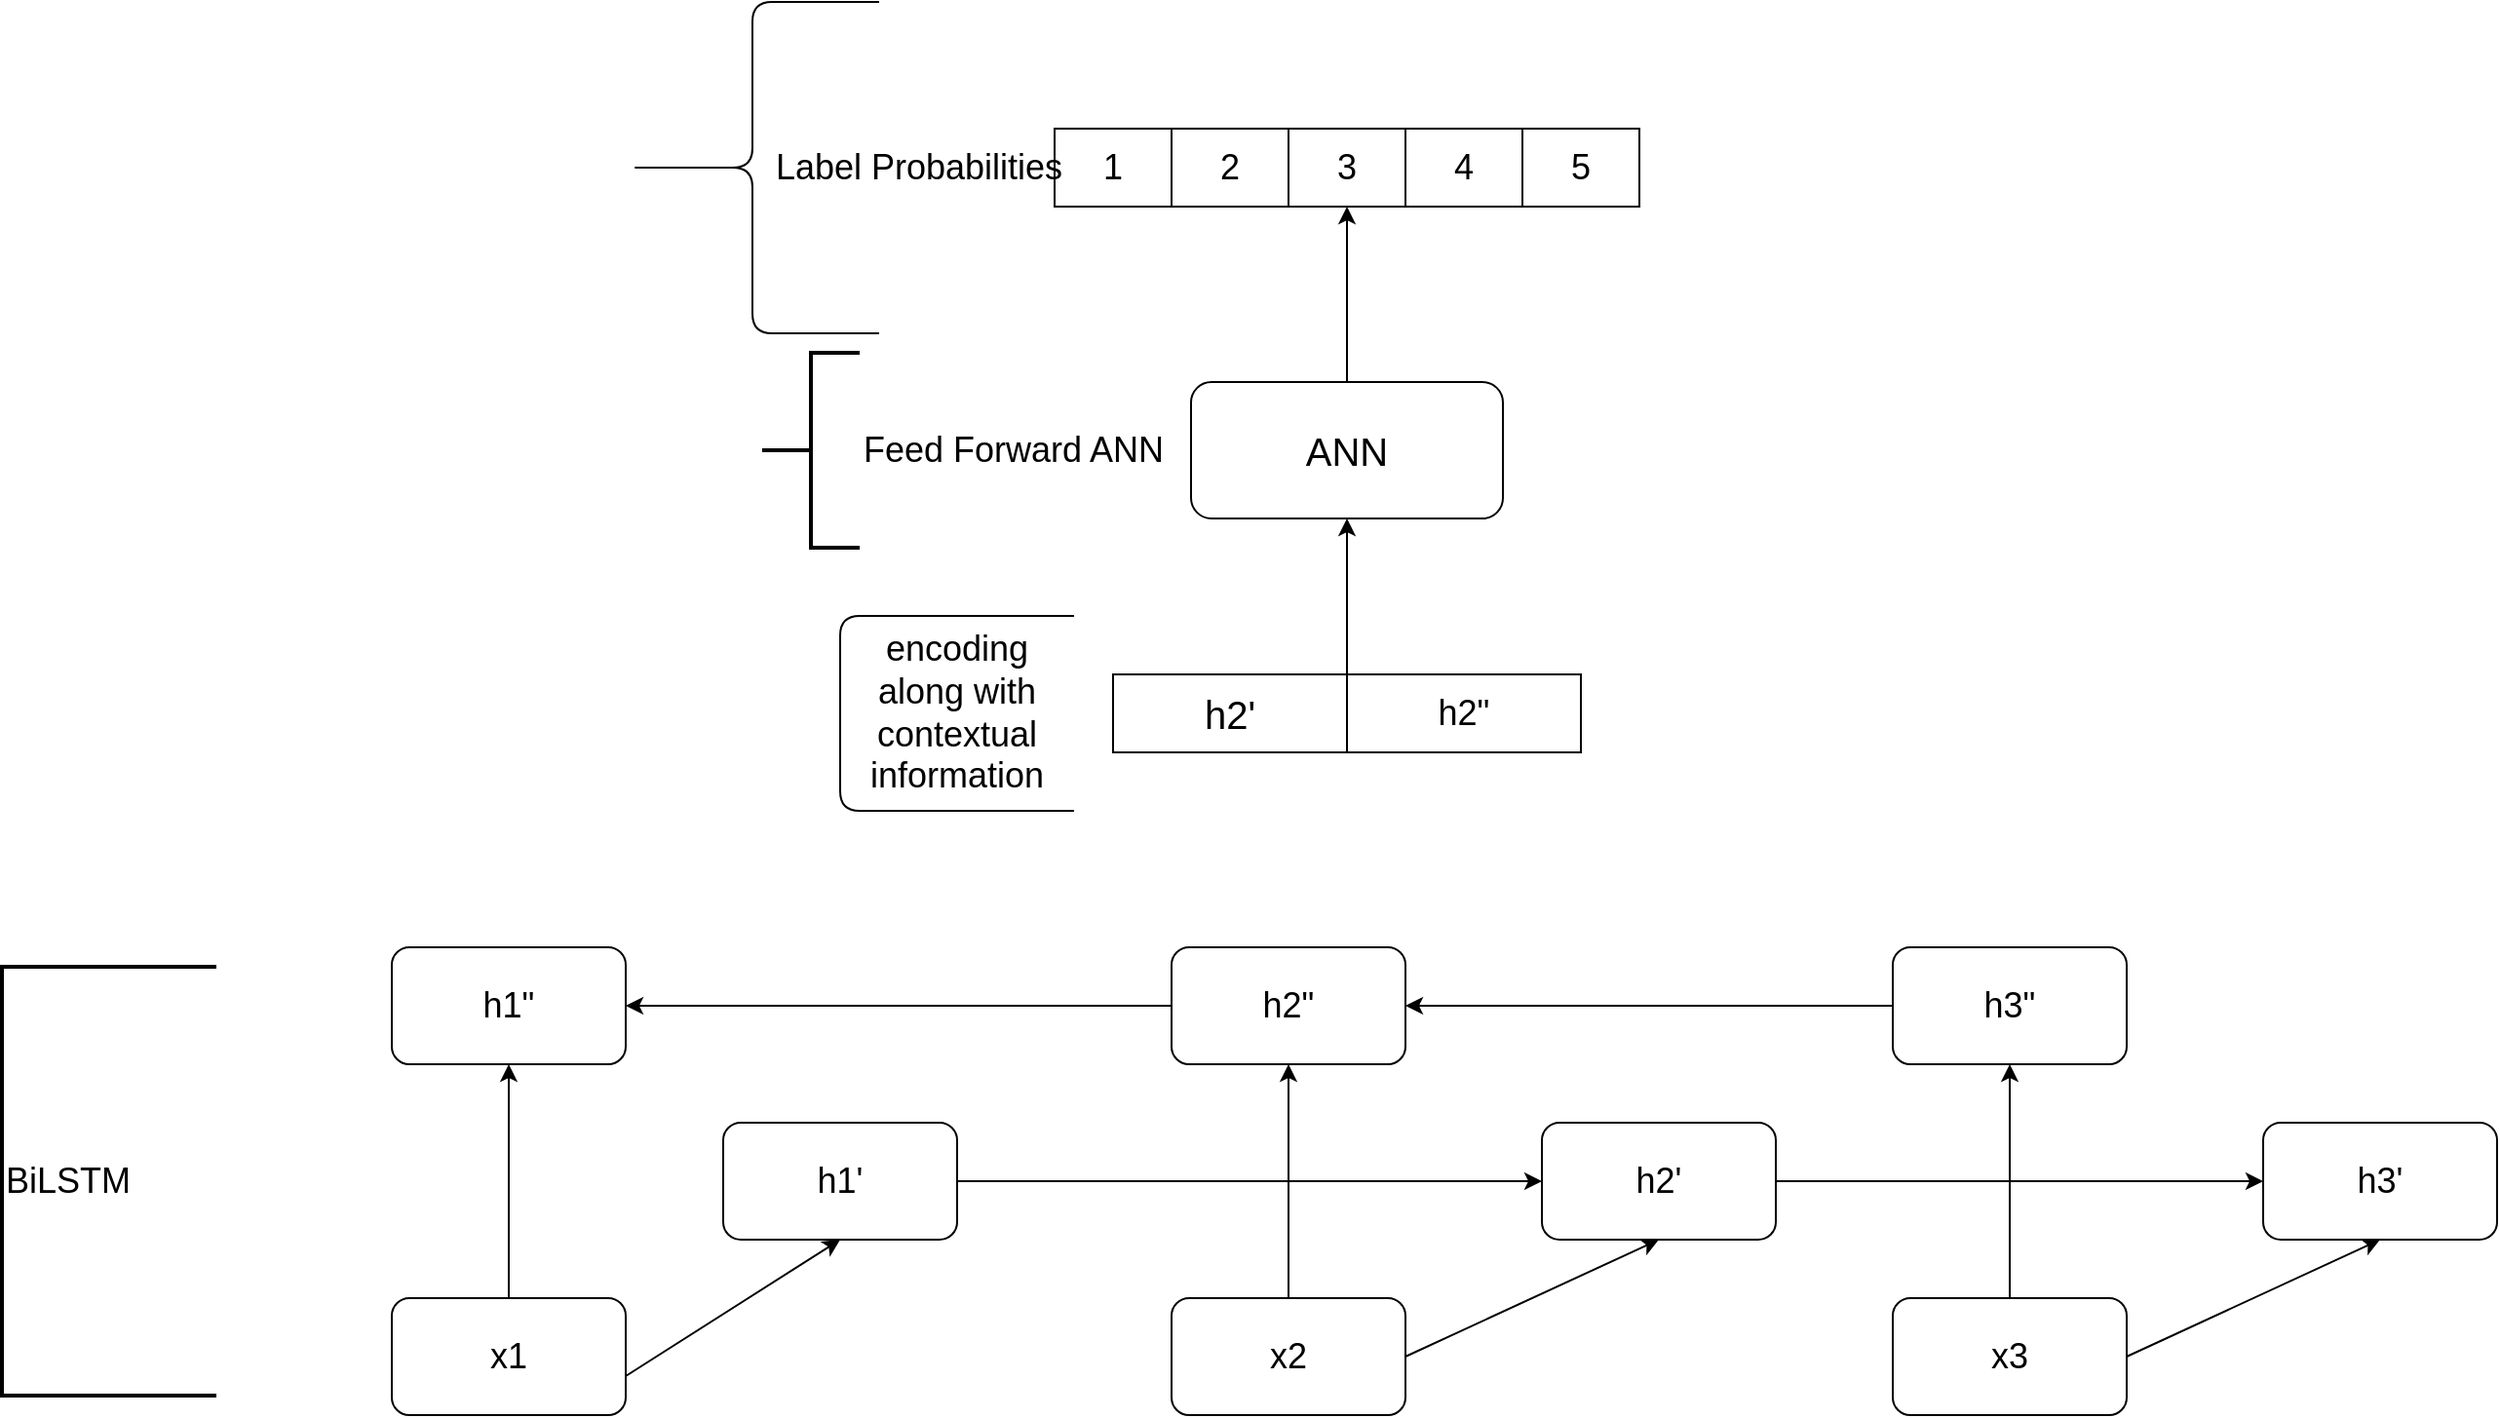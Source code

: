 <mxfile version="14.4.3" type="github">
  <diagram id="C5RBs43oDa-KdzZeNtuy" name="Page-1">
    <mxGraphModel dx="2957" dy="4020" grid="1" gridSize="10" guides="1" tooltips="1" connect="1" arrows="1" fold="1" page="1" pageScale="1" pageWidth="827" pageHeight="1169" math="0" shadow="0">
      <root>
        <mxCell id="WIyWlLk6GJQsqaUBKTNV-0" />
        <mxCell id="WIyWlLk6GJQsqaUBKTNV-1" parent="WIyWlLk6GJQsqaUBKTNV-0" />
        <mxCell id="_lFFnZ2sz5i3fzq-hsp4-139" value="&lt;font style=&quot;font-size: 18px&quot;&gt;x1&lt;/font&gt;" style="rounded=1;whiteSpace=wrap;html=1;" vertex="1" parent="WIyWlLk6GJQsqaUBKTNV-1">
          <mxGeometry x="30" y="720" width="120" height="60" as="geometry" />
        </mxCell>
        <mxCell id="_lFFnZ2sz5i3fzq-hsp4-140" value="&lt;font style=&quot;font-size: 18px&quot;&gt;h1&quot;&lt;/font&gt;" style="rounded=1;whiteSpace=wrap;html=1;" vertex="1" parent="WIyWlLk6GJQsqaUBKTNV-1">
          <mxGeometry x="30" y="540" width="120" height="60" as="geometry" />
        </mxCell>
        <mxCell id="_lFFnZ2sz5i3fzq-hsp4-141" value="&lt;font style=&quot;font-size: 18px&quot;&gt;h1&#39;&lt;/font&gt;" style="rounded=1;whiteSpace=wrap;html=1;" vertex="1" parent="WIyWlLk6GJQsqaUBKTNV-1">
          <mxGeometry x="200" y="630" width="120" height="60" as="geometry" />
        </mxCell>
        <mxCell id="_lFFnZ2sz5i3fzq-hsp4-142" value="&lt;font style=&quot;font-size: 18px&quot;&gt;h2&quot;&lt;/font&gt;" style="rounded=1;whiteSpace=wrap;html=1;" vertex="1" parent="WIyWlLk6GJQsqaUBKTNV-1">
          <mxGeometry x="430" y="540" width="120" height="60" as="geometry" />
        </mxCell>
        <mxCell id="_lFFnZ2sz5i3fzq-hsp4-143" value="&lt;font style=&quot;font-size: 18px&quot;&gt;h2&#39;&lt;/font&gt;" style="rounded=1;whiteSpace=wrap;html=1;" vertex="1" parent="WIyWlLk6GJQsqaUBKTNV-1">
          <mxGeometry x="620" y="630" width="120" height="60" as="geometry" />
        </mxCell>
        <mxCell id="_lFFnZ2sz5i3fzq-hsp4-144" value="&lt;font style=&quot;font-size: 18px&quot;&gt;x2&lt;/font&gt;" style="rounded=1;whiteSpace=wrap;html=1;" vertex="1" parent="WIyWlLk6GJQsqaUBKTNV-1">
          <mxGeometry x="430" y="720" width="120" height="60" as="geometry" />
        </mxCell>
        <mxCell id="_lFFnZ2sz5i3fzq-hsp4-145" value="&lt;font style=&quot;font-size: 18px&quot;&gt;h3&quot;&lt;/font&gt;" style="rounded=1;whiteSpace=wrap;html=1;" vertex="1" parent="WIyWlLk6GJQsqaUBKTNV-1">
          <mxGeometry x="800" y="540" width="120" height="60" as="geometry" />
        </mxCell>
        <mxCell id="_lFFnZ2sz5i3fzq-hsp4-146" value="&lt;font style=&quot;font-size: 18px&quot;&gt;h3&#39;&lt;/font&gt;" style="rounded=1;whiteSpace=wrap;html=1;" vertex="1" parent="WIyWlLk6GJQsqaUBKTNV-1">
          <mxGeometry x="990" y="630" width="120" height="60" as="geometry" />
        </mxCell>
        <mxCell id="_lFFnZ2sz5i3fzq-hsp4-147" value="&lt;font style=&quot;font-size: 18px&quot;&gt;x3&lt;/font&gt;" style="rounded=1;whiteSpace=wrap;html=1;" vertex="1" parent="WIyWlLk6GJQsqaUBKTNV-1">
          <mxGeometry x="800" y="720" width="120" height="60" as="geometry" />
        </mxCell>
        <mxCell id="_lFFnZ2sz5i3fzq-hsp4-148" value="" style="endArrow=classic;html=1;entryX=0.5;entryY=1;entryDx=0;entryDy=0;" edge="1" parent="WIyWlLk6GJQsqaUBKTNV-1" target="_lFFnZ2sz5i3fzq-hsp4-141">
          <mxGeometry width="50" height="50" relative="1" as="geometry">
            <mxPoint x="150" y="760" as="sourcePoint" />
            <mxPoint x="200" y="710" as="targetPoint" />
          </mxGeometry>
        </mxCell>
        <mxCell id="_lFFnZ2sz5i3fzq-hsp4-149" value="" style="endArrow=classic;html=1;entryX=0.5;entryY=1;entryDx=0;entryDy=0;exitX=0.5;exitY=0;exitDx=0;exitDy=0;" edge="1" parent="WIyWlLk6GJQsqaUBKTNV-1" source="_lFFnZ2sz5i3fzq-hsp4-139" target="_lFFnZ2sz5i3fzq-hsp4-140">
          <mxGeometry width="50" height="50" relative="1" as="geometry">
            <mxPoint x="340" y="660" as="sourcePoint" />
            <mxPoint x="390" y="610" as="targetPoint" />
          </mxGeometry>
        </mxCell>
        <mxCell id="_lFFnZ2sz5i3fzq-hsp4-150" value="" style="endArrow=classic;html=1;exitX=0.5;exitY=0;exitDx=0;exitDy=0;entryX=0.5;entryY=1;entryDx=0;entryDy=0;" edge="1" parent="WIyWlLk6GJQsqaUBKTNV-1" source="_lFFnZ2sz5i3fzq-hsp4-144" target="_lFFnZ2sz5i3fzq-hsp4-142">
          <mxGeometry width="50" height="50" relative="1" as="geometry">
            <mxPoint x="410" y="630" as="sourcePoint" />
            <mxPoint x="460" y="580" as="targetPoint" />
          </mxGeometry>
        </mxCell>
        <mxCell id="_lFFnZ2sz5i3fzq-hsp4-151" value="" style="endArrow=classic;html=1;exitX=1;exitY=0.5;exitDx=0;exitDy=0;entryX=0.5;entryY=1;entryDx=0;entryDy=0;" edge="1" parent="WIyWlLk6GJQsqaUBKTNV-1" source="_lFFnZ2sz5i3fzq-hsp4-144" target="_lFFnZ2sz5i3fzq-hsp4-143">
          <mxGeometry width="50" height="50" relative="1" as="geometry">
            <mxPoint x="410" y="630" as="sourcePoint" />
            <mxPoint x="460" y="580" as="targetPoint" />
          </mxGeometry>
        </mxCell>
        <mxCell id="_lFFnZ2sz5i3fzq-hsp4-152" value="" style="endArrow=classic;html=1;exitX=1;exitY=0.5;exitDx=0;exitDy=0;entryX=0.5;entryY=1;entryDx=0;entryDy=0;" edge="1" parent="WIyWlLk6GJQsqaUBKTNV-1" source="_lFFnZ2sz5i3fzq-hsp4-147" target="_lFFnZ2sz5i3fzq-hsp4-146">
          <mxGeometry width="50" height="50" relative="1" as="geometry">
            <mxPoint x="750" y="630" as="sourcePoint" />
            <mxPoint x="800" y="580" as="targetPoint" />
          </mxGeometry>
        </mxCell>
        <mxCell id="_lFFnZ2sz5i3fzq-hsp4-153" value="" style="endArrow=classic;html=1;exitX=0.5;exitY=0;exitDx=0;exitDy=0;entryX=0.5;entryY=1;entryDx=0;entryDy=0;" edge="1" parent="WIyWlLk6GJQsqaUBKTNV-1" source="_lFFnZ2sz5i3fzq-hsp4-147" target="_lFFnZ2sz5i3fzq-hsp4-145">
          <mxGeometry width="50" height="50" relative="1" as="geometry">
            <mxPoint x="750" y="630" as="sourcePoint" />
            <mxPoint x="800" y="580" as="targetPoint" />
          </mxGeometry>
        </mxCell>
        <mxCell id="_lFFnZ2sz5i3fzq-hsp4-154" value="" style="endArrow=classic;html=1;exitX=1;exitY=0.5;exitDx=0;exitDy=0;entryX=0;entryY=0.5;entryDx=0;entryDy=0;" edge="1" parent="WIyWlLk6GJQsqaUBKTNV-1" source="_lFFnZ2sz5i3fzq-hsp4-141" target="_lFFnZ2sz5i3fzq-hsp4-143">
          <mxGeometry width="50" height="50" relative="1" as="geometry">
            <mxPoint x="350" y="630" as="sourcePoint" />
            <mxPoint x="400" y="580" as="targetPoint" />
          </mxGeometry>
        </mxCell>
        <mxCell id="_lFFnZ2sz5i3fzq-hsp4-155" value="" style="endArrow=classic;html=1;exitX=1;exitY=0.5;exitDx=0;exitDy=0;" edge="1" parent="WIyWlLk6GJQsqaUBKTNV-1" source="_lFFnZ2sz5i3fzq-hsp4-140">
          <mxGeometry width="50" height="50" relative="1" as="geometry">
            <mxPoint x="350" y="630" as="sourcePoint" />
            <mxPoint x="150" y="570" as="targetPoint" />
          </mxGeometry>
        </mxCell>
        <mxCell id="_lFFnZ2sz5i3fzq-hsp4-156" value="" style="endArrow=classic;html=1;entryX=1;entryY=0.5;entryDx=0;entryDy=0;exitX=0;exitY=0.5;exitDx=0;exitDy=0;" edge="1" parent="WIyWlLk6GJQsqaUBKTNV-1" source="_lFFnZ2sz5i3fzq-hsp4-142" target="_lFFnZ2sz5i3fzq-hsp4-140">
          <mxGeometry width="50" height="50" relative="1" as="geometry">
            <mxPoint x="350" y="630" as="sourcePoint" />
            <mxPoint x="400" y="580" as="targetPoint" />
          </mxGeometry>
        </mxCell>
        <mxCell id="_lFFnZ2sz5i3fzq-hsp4-157" value="" style="endArrow=classic;html=1;exitX=0;exitY=0.5;exitDx=0;exitDy=0;entryX=1;entryY=0.5;entryDx=0;entryDy=0;" edge="1" parent="WIyWlLk6GJQsqaUBKTNV-1" source="_lFFnZ2sz5i3fzq-hsp4-145" target="_lFFnZ2sz5i3fzq-hsp4-142">
          <mxGeometry width="50" height="50" relative="1" as="geometry">
            <mxPoint x="650" y="590" as="sourcePoint" />
            <mxPoint x="720" y="580" as="targetPoint" />
          </mxGeometry>
        </mxCell>
        <mxCell id="_lFFnZ2sz5i3fzq-hsp4-158" value="" style="endArrow=classic;html=1;exitX=1;exitY=0.5;exitDx=0;exitDy=0;entryX=0;entryY=0.5;entryDx=0;entryDy=0;" edge="1" parent="WIyWlLk6GJQsqaUBKTNV-1" source="_lFFnZ2sz5i3fzq-hsp4-143" target="_lFFnZ2sz5i3fzq-hsp4-146">
          <mxGeometry width="50" height="50" relative="1" as="geometry">
            <mxPoint x="670" y="630" as="sourcePoint" />
            <mxPoint x="720" y="580" as="targetPoint" />
          </mxGeometry>
        </mxCell>
        <mxCell id="_lFFnZ2sz5i3fzq-hsp4-159" value="" style="endArrow=classic;html=1;exitX=0.5;exitY=0;exitDx=0;exitDy=0;entryX=0.5;entryY=1;entryDx=0;entryDy=0;" edge="1" parent="WIyWlLk6GJQsqaUBKTNV-1" target="_lFFnZ2sz5i3fzq-hsp4-160">
          <mxGeometry width="50" height="50" relative="1" as="geometry">
            <mxPoint x="520" y="400" as="sourcePoint" />
            <mxPoint x="510" y="290" as="targetPoint" />
          </mxGeometry>
        </mxCell>
        <mxCell id="_lFFnZ2sz5i3fzq-hsp4-160" value="&lt;font style=&quot;font-size: 20px&quot;&gt;ANN&lt;/font&gt;" style="rounded=1;whiteSpace=wrap;html=1;" vertex="1" parent="WIyWlLk6GJQsqaUBKTNV-1">
          <mxGeometry x="440" y="250" width="160" height="70" as="geometry" />
        </mxCell>
        <mxCell id="_lFFnZ2sz5i3fzq-hsp4-161" value="" style="shape=table;html=1;whiteSpace=wrap;startSize=0;container=1;collapsible=0;childLayout=tableLayout;" vertex="1" parent="WIyWlLk6GJQsqaUBKTNV-1">
          <mxGeometry x="370" y="120" width="300" height="40" as="geometry" />
        </mxCell>
        <mxCell id="_lFFnZ2sz5i3fzq-hsp4-162" value="" style="shape=partialRectangle;html=1;whiteSpace=wrap;collapsible=0;dropTarget=0;pointerEvents=0;fillColor=none;top=0;left=0;bottom=0;right=0;points=[[0,0.5],[1,0.5]];portConstraint=eastwest;" vertex="1" parent="_lFFnZ2sz5i3fzq-hsp4-161">
          <mxGeometry width="300" height="40" as="geometry" />
        </mxCell>
        <mxCell id="_lFFnZ2sz5i3fzq-hsp4-163" value="&lt;font style=&quot;font-size: 18px&quot;&gt;1&lt;/font&gt;" style="shape=partialRectangle;html=1;whiteSpace=wrap;connectable=0;fillColor=none;top=0;left=0;bottom=0;right=0;overflow=hidden;" vertex="1" parent="_lFFnZ2sz5i3fzq-hsp4-162">
          <mxGeometry width="60" height="40" as="geometry" />
        </mxCell>
        <mxCell id="_lFFnZ2sz5i3fzq-hsp4-164" value="&lt;font style=&quot;font-size: 18px&quot;&gt;2&lt;/font&gt;" style="shape=partialRectangle;html=1;whiteSpace=wrap;connectable=0;fillColor=none;top=0;left=0;bottom=0;right=0;overflow=hidden;" vertex="1" parent="_lFFnZ2sz5i3fzq-hsp4-162">
          <mxGeometry x="60" width="60" height="40" as="geometry" />
        </mxCell>
        <mxCell id="_lFFnZ2sz5i3fzq-hsp4-165" value="&lt;font style=&quot;font-size: 18px&quot;&gt;3&lt;/font&gt;" style="shape=partialRectangle;html=1;whiteSpace=wrap;connectable=0;fillColor=none;top=0;left=0;bottom=0;right=0;overflow=hidden;" vertex="1" parent="_lFFnZ2sz5i3fzq-hsp4-162">
          <mxGeometry x="120" width="60" height="40" as="geometry" />
        </mxCell>
        <mxCell id="_lFFnZ2sz5i3fzq-hsp4-166" value="&lt;font style=&quot;font-size: 18px&quot;&gt;4&lt;/font&gt;" style="shape=partialRectangle;html=1;whiteSpace=wrap;connectable=0;fillColor=none;top=0;left=0;bottom=0;right=0;overflow=hidden;" vertex="1" parent="_lFFnZ2sz5i3fzq-hsp4-162">
          <mxGeometry x="180" width="60" height="40" as="geometry" />
        </mxCell>
        <mxCell id="_lFFnZ2sz5i3fzq-hsp4-167" value="&lt;font style=&quot;font-size: 18px&quot;&gt;5&lt;/font&gt;" style="shape=partialRectangle;html=1;whiteSpace=wrap;connectable=0;fillColor=none;top=0;left=0;bottom=0;right=0;overflow=hidden;" vertex="1" parent="_lFFnZ2sz5i3fzq-hsp4-162">
          <mxGeometry x="240" width="60" height="40" as="geometry" />
        </mxCell>
        <mxCell id="_lFFnZ2sz5i3fzq-hsp4-168" value="" style="shape=table;html=1;whiteSpace=wrap;startSize=0;container=1;collapsible=0;childLayout=tableLayout;" vertex="1" parent="WIyWlLk6GJQsqaUBKTNV-1">
          <mxGeometry x="400" y="400" width="240" height="40" as="geometry" />
        </mxCell>
        <mxCell id="_lFFnZ2sz5i3fzq-hsp4-169" value="" style="shape=partialRectangle;html=1;whiteSpace=wrap;collapsible=0;dropTarget=0;pointerEvents=0;fillColor=none;top=0;left=0;bottom=0;right=0;points=[[0,0.5],[1,0.5]];portConstraint=eastwest;" vertex="1" parent="_lFFnZ2sz5i3fzq-hsp4-168">
          <mxGeometry width="240" height="40" as="geometry" />
        </mxCell>
        <mxCell id="_lFFnZ2sz5i3fzq-hsp4-170" value="&lt;font style=&quot;font-size: 20px&quot;&gt;h2&#39;&lt;/font&gt;" style="shape=partialRectangle;html=1;whiteSpace=wrap;connectable=0;fillColor=none;top=0;left=0;bottom=0;right=0;overflow=hidden;" vertex="1" parent="_lFFnZ2sz5i3fzq-hsp4-169">
          <mxGeometry width="120" height="40" as="geometry" />
        </mxCell>
        <mxCell id="_lFFnZ2sz5i3fzq-hsp4-171" value="&lt;font style=&quot;font-size: 18px&quot;&gt;h2&quot;&lt;/font&gt;" style="shape=partialRectangle;html=1;whiteSpace=wrap;connectable=0;fillColor=none;top=0;left=0;bottom=0;right=0;overflow=hidden;" vertex="1" parent="_lFFnZ2sz5i3fzq-hsp4-169">
          <mxGeometry x="120" width="120" height="40" as="geometry" />
        </mxCell>
        <mxCell id="_lFFnZ2sz5i3fzq-hsp4-172" value="" style="endArrow=classic;html=1;exitX=0.5;exitY=0;exitDx=0;exitDy=0;" edge="1" parent="WIyWlLk6GJQsqaUBKTNV-1" source="_lFFnZ2sz5i3fzq-hsp4-160" target="_lFFnZ2sz5i3fzq-hsp4-162">
          <mxGeometry width="50" height="50" relative="1" as="geometry">
            <mxPoint x="520" y="260" as="sourcePoint" />
            <mxPoint x="570" y="330" as="targetPoint" />
          </mxGeometry>
        </mxCell>
        <mxCell id="_lFFnZ2sz5i3fzq-hsp4-173" value="" style="shape=curlyBracket;whiteSpace=wrap;html=1;rounded=1;size=0.5;" vertex="1" parent="WIyWlLk6GJQsqaUBKTNV-1">
          <mxGeometry x="150" y="55" width="130" height="170" as="geometry" />
        </mxCell>
        <mxCell id="_lFFnZ2sz5i3fzq-hsp4-174" value="&lt;font style=&quot;font-size: 18px&quot;&gt;Label Probabilities&lt;br&gt;&lt;/font&gt;" style="text;html=1;align=center;verticalAlign=middle;resizable=0;points=[];autosize=1;" vertex="1" parent="WIyWlLk6GJQsqaUBKTNV-1">
          <mxGeometry x="220" y="130" width="160" height="20" as="geometry" />
        </mxCell>
        <mxCell id="_lFFnZ2sz5i3fzq-hsp4-175" value="&lt;font style=&quot;font-size: 18px&quot;&gt;Feed Forward ANN&lt;br&gt;&lt;/font&gt;" style="strokeWidth=2;html=1;shape=mxgraph.flowchart.annotation_2;align=left;labelPosition=right;pointerEvents=1;" vertex="1" parent="WIyWlLk6GJQsqaUBKTNV-1">
          <mxGeometry x="220" y="235" width="50" height="100" as="geometry" />
        </mxCell>
        <mxCell id="_lFFnZ2sz5i3fzq-hsp4-176" value="&lt;font style=&quot;font-size: 18px&quot;&gt;encoding along with contextual information&lt;br&gt;&lt;/font&gt;" style="shape=curlyBracket;whiteSpace=wrap;html=1;rounded=1;size=0;" vertex="1" parent="WIyWlLk6GJQsqaUBKTNV-1">
          <mxGeometry x="260" y="370" width="120" height="100" as="geometry" />
        </mxCell>
        <mxCell id="_lFFnZ2sz5i3fzq-hsp4-177" value="&lt;font style=&quot;font-size: 18px&quot;&gt;BiLSTM&lt;/font&gt;" style="strokeWidth=2;html=1;shape=mxgraph.flowchart.annotation_1;align=left;pointerEvents=1;" vertex="1" parent="WIyWlLk6GJQsqaUBKTNV-1">
          <mxGeometry x="-170" y="550" width="110" height="220" as="geometry" />
        </mxCell>
      </root>
    </mxGraphModel>
  </diagram>
</mxfile>

